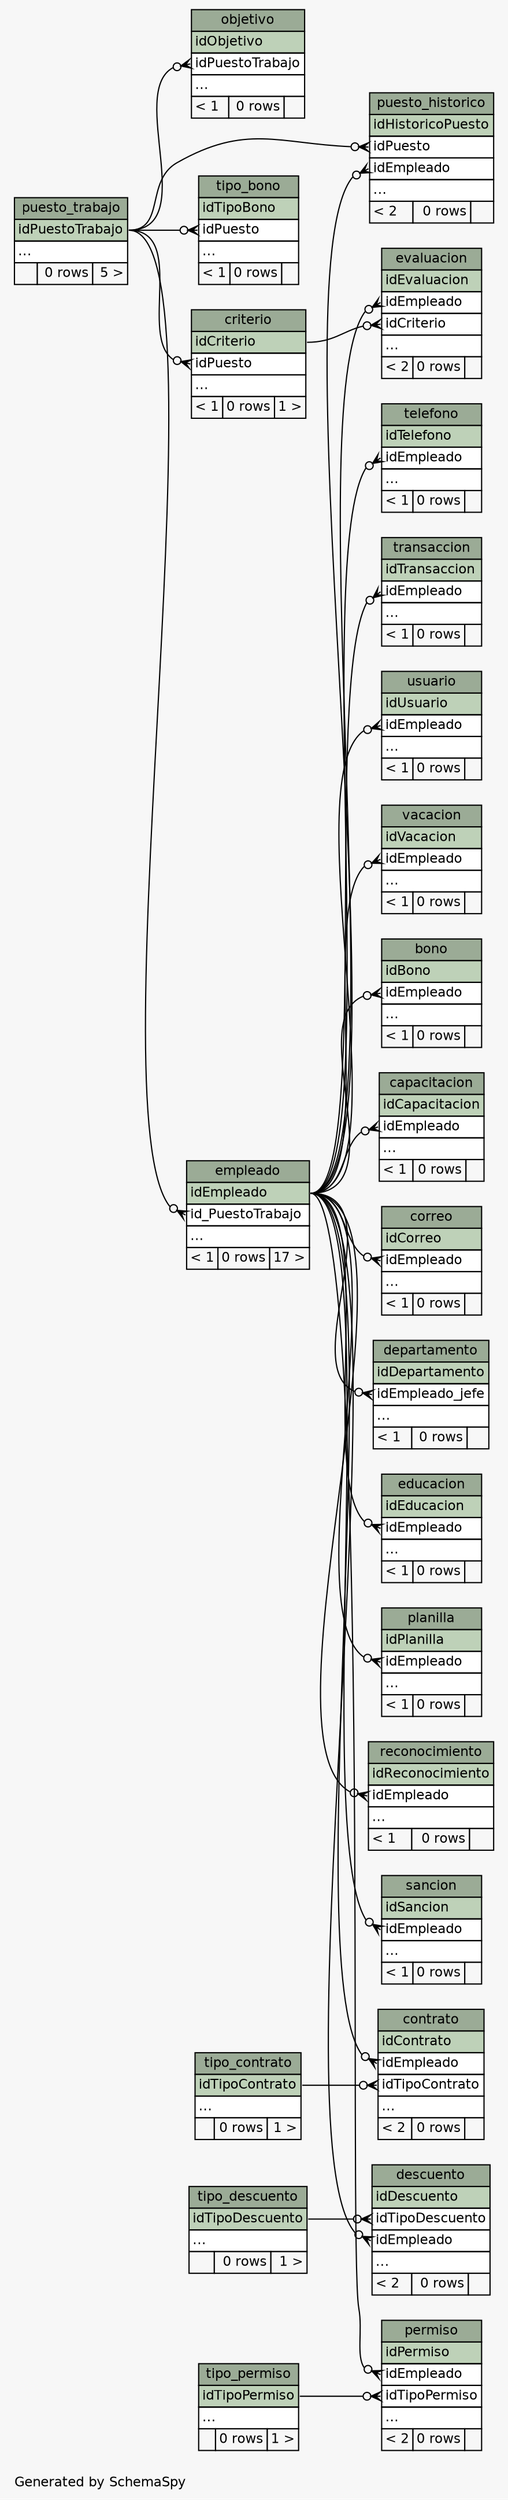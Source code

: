 // dot 2.26.3 on Linux 3.2.0-4-686-pae
// SchemaSpy rev 590
digraph "compactRelationshipsDiagram" {
  graph [
    rankdir="RL"
    bgcolor="#f7f7f7"
    label="\nGenerated by SchemaSpy"
    labeljust="l"
    nodesep="0.18"
    ranksep="0.46"
    fontname="Helvetica"
    fontsize="11"
  ];
  node [
    fontname="Helvetica"
    fontsize="11"
    shape="plaintext"
  ];
  edge [
    arrowsize="0.8"
  ];
  "bono" [
    label=<
    <TABLE BORDER="0" CELLBORDER="1" CELLSPACING="0" BGCOLOR="#ffffff">
      <TR><TD COLSPAN="3" BGCOLOR="#9bab96" ALIGN="CENTER">bono</TD></TR>
      <TR><TD PORT="idBono" COLSPAN="3" BGCOLOR="#bed1b8" ALIGN="LEFT">idBono</TD></TR>
      <TR><TD PORT="idEmpleado" COLSPAN="3" ALIGN="LEFT">idEmpleado</TD></TR>
      <TR><TD PORT="elipses" COLSPAN="3" ALIGN="LEFT">...</TD></TR>
      <TR><TD ALIGN="LEFT" BGCOLOR="#f7f7f7">&lt; 1</TD><TD ALIGN="RIGHT" BGCOLOR="#f7f7f7">0 rows</TD><TD ALIGN="RIGHT" BGCOLOR="#f7f7f7">  </TD></TR>
    </TABLE>>
    URL="tables/bono.html"
    tooltip="bono"
  ];
  "capacitacion" [
    label=<
    <TABLE BORDER="0" CELLBORDER="1" CELLSPACING="0" BGCOLOR="#ffffff">
      <TR><TD COLSPAN="3" BGCOLOR="#9bab96" ALIGN="CENTER">capacitacion</TD></TR>
      <TR><TD PORT="idCapacitacion" COLSPAN="3" BGCOLOR="#bed1b8" ALIGN="LEFT">idCapacitacion</TD></TR>
      <TR><TD PORT="idEmpleado" COLSPAN="3" ALIGN="LEFT">idEmpleado</TD></TR>
      <TR><TD PORT="elipses" COLSPAN="3" ALIGN="LEFT">...</TD></TR>
      <TR><TD ALIGN="LEFT" BGCOLOR="#f7f7f7">&lt; 1</TD><TD ALIGN="RIGHT" BGCOLOR="#f7f7f7">0 rows</TD><TD ALIGN="RIGHT" BGCOLOR="#f7f7f7">  </TD></TR>
    </TABLE>>
    URL="tables/capacitacion.html"
    tooltip="capacitacion"
  ];
  "contrato" [
    label=<
    <TABLE BORDER="0" CELLBORDER="1" CELLSPACING="0" BGCOLOR="#ffffff">
      <TR><TD COLSPAN="3" BGCOLOR="#9bab96" ALIGN="CENTER">contrato</TD></TR>
      <TR><TD PORT="idContrato" COLSPAN="3" BGCOLOR="#bed1b8" ALIGN="LEFT">idContrato</TD></TR>
      <TR><TD PORT="idEmpleado" COLSPAN="3" ALIGN="LEFT">idEmpleado</TD></TR>
      <TR><TD PORT="idTipoContrato" COLSPAN="3" ALIGN="LEFT">idTipoContrato</TD></TR>
      <TR><TD PORT="elipses" COLSPAN="3" ALIGN="LEFT">...</TD></TR>
      <TR><TD ALIGN="LEFT" BGCOLOR="#f7f7f7">&lt; 2</TD><TD ALIGN="RIGHT" BGCOLOR="#f7f7f7">0 rows</TD><TD ALIGN="RIGHT" BGCOLOR="#f7f7f7">  </TD></TR>
    </TABLE>>
    URL="tables/contrato.html"
    tooltip="contrato"
  ];
  "correo" [
    label=<
    <TABLE BORDER="0" CELLBORDER="1" CELLSPACING="0" BGCOLOR="#ffffff">
      <TR><TD COLSPAN="3" BGCOLOR="#9bab96" ALIGN="CENTER">correo</TD></TR>
      <TR><TD PORT="idCorreo" COLSPAN="3" BGCOLOR="#bed1b8" ALIGN="LEFT">idCorreo</TD></TR>
      <TR><TD PORT="idEmpleado" COLSPAN="3" ALIGN="LEFT">idEmpleado</TD></TR>
      <TR><TD PORT="elipses" COLSPAN="3" ALIGN="LEFT">...</TD></TR>
      <TR><TD ALIGN="LEFT" BGCOLOR="#f7f7f7">&lt; 1</TD><TD ALIGN="RIGHT" BGCOLOR="#f7f7f7">0 rows</TD><TD ALIGN="RIGHT" BGCOLOR="#f7f7f7">  </TD></TR>
    </TABLE>>
    URL="tables/correo.html"
    tooltip="correo"
  ];
  "criterio" [
    label=<
    <TABLE BORDER="0" CELLBORDER="1" CELLSPACING="0" BGCOLOR="#ffffff">
      <TR><TD COLSPAN="3" BGCOLOR="#9bab96" ALIGN="CENTER">criterio</TD></TR>
      <TR><TD PORT="idCriterio" COLSPAN="3" BGCOLOR="#bed1b8" ALIGN="LEFT">idCriterio</TD></TR>
      <TR><TD PORT="idPuesto" COLSPAN="3" ALIGN="LEFT">idPuesto</TD></TR>
      <TR><TD PORT="elipses" COLSPAN="3" ALIGN="LEFT">...</TD></TR>
      <TR><TD ALIGN="LEFT" BGCOLOR="#f7f7f7">&lt; 1</TD><TD ALIGN="RIGHT" BGCOLOR="#f7f7f7">0 rows</TD><TD ALIGN="RIGHT" BGCOLOR="#f7f7f7">1 &gt;</TD></TR>
    </TABLE>>
    URL="tables/criterio.html"
    tooltip="criterio"
  ];
  "departamento" [
    label=<
    <TABLE BORDER="0" CELLBORDER="1" CELLSPACING="0" BGCOLOR="#ffffff">
      <TR><TD COLSPAN="3" BGCOLOR="#9bab96" ALIGN="CENTER">departamento</TD></TR>
      <TR><TD PORT="idDepartamento" COLSPAN="3" BGCOLOR="#bed1b8" ALIGN="LEFT">idDepartamento</TD></TR>
      <TR><TD PORT="idEmpleado_jefe" COLSPAN="3" ALIGN="LEFT">idEmpleado_jefe</TD></TR>
      <TR><TD PORT="elipses" COLSPAN="3" ALIGN="LEFT">...</TD></TR>
      <TR><TD ALIGN="LEFT" BGCOLOR="#f7f7f7">&lt; 1</TD><TD ALIGN="RIGHT" BGCOLOR="#f7f7f7">0 rows</TD><TD ALIGN="RIGHT" BGCOLOR="#f7f7f7">  </TD></TR>
    </TABLE>>
    URL="tables/departamento.html"
    tooltip="departamento"
  ];
  "descuento" [
    label=<
    <TABLE BORDER="0" CELLBORDER="1" CELLSPACING="0" BGCOLOR="#ffffff">
      <TR><TD COLSPAN="3" BGCOLOR="#9bab96" ALIGN="CENTER">descuento</TD></TR>
      <TR><TD PORT="idDescuento" COLSPAN="3" BGCOLOR="#bed1b8" ALIGN="LEFT">idDescuento</TD></TR>
      <TR><TD PORT="idTipoDescuento" COLSPAN="3" ALIGN="LEFT">idTipoDescuento</TD></TR>
      <TR><TD PORT="idEmpleado" COLSPAN="3" ALIGN="LEFT">idEmpleado</TD></TR>
      <TR><TD PORT="elipses" COLSPAN="3" ALIGN="LEFT">...</TD></TR>
      <TR><TD ALIGN="LEFT" BGCOLOR="#f7f7f7">&lt; 2</TD><TD ALIGN="RIGHT" BGCOLOR="#f7f7f7">0 rows</TD><TD ALIGN="RIGHT" BGCOLOR="#f7f7f7">  </TD></TR>
    </TABLE>>
    URL="tables/descuento.html"
    tooltip="descuento"
  ];
  "educacion" [
    label=<
    <TABLE BORDER="0" CELLBORDER="1" CELLSPACING="0" BGCOLOR="#ffffff">
      <TR><TD COLSPAN="3" BGCOLOR="#9bab96" ALIGN="CENTER">educacion</TD></TR>
      <TR><TD PORT="idEducacion" COLSPAN="3" BGCOLOR="#bed1b8" ALIGN="LEFT">idEducacion</TD></TR>
      <TR><TD PORT="idEmpleado" COLSPAN="3" ALIGN="LEFT">idEmpleado</TD></TR>
      <TR><TD PORT="elipses" COLSPAN="3" ALIGN="LEFT">...</TD></TR>
      <TR><TD ALIGN="LEFT" BGCOLOR="#f7f7f7">&lt; 1</TD><TD ALIGN="RIGHT" BGCOLOR="#f7f7f7">0 rows</TD><TD ALIGN="RIGHT" BGCOLOR="#f7f7f7">  </TD></TR>
    </TABLE>>
    URL="tables/educacion.html"
    tooltip="educacion"
  ];
  "empleado" [
    label=<
    <TABLE BORDER="0" CELLBORDER="1" CELLSPACING="0" BGCOLOR="#ffffff">
      <TR><TD COLSPAN="3" BGCOLOR="#9bab96" ALIGN="CENTER">empleado</TD></TR>
      <TR><TD PORT="idEmpleado" COLSPAN="3" BGCOLOR="#bed1b8" ALIGN="LEFT">idEmpleado</TD></TR>
      <TR><TD PORT="id_PuestoTrabajo" COLSPAN="3" ALIGN="LEFT">id_PuestoTrabajo</TD></TR>
      <TR><TD PORT="elipses" COLSPAN="3" ALIGN="LEFT">...</TD></TR>
      <TR><TD ALIGN="LEFT" BGCOLOR="#f7f7f7">&lt; 1</TD><TD ALIGN="RIGHT" BGCOLOR="#f7f7f7">0 rows</TD><TD ALIGN="RIGHT" BGCOLOR="#f7f7f7">17 &gt;</TD></TR>
    </TABLE>>
    URL="tables/empleado.html"
    tooltip="empleado"
  ];
  "evaluacion" [
    label=<
    <TABLE BORDER="0" CELLBORDER="1" CELLSPACING="0" BGCOLOR="#ffffff">
      <TR><TD COLSPAN="3" BGCOLOR="#9bab96" ALIGN="CENTER">evaluacion</TD></TR>
      <TR><TD PORT="idEvaluacion" COLSPAN="3" BGCOLOR="#bed1b8" ALIGN="LEFT">idEvaluacion</TD></TR>
      <TR><TD PORT="idEmpleado" COLSPAN="3" ALIGN="LEFT">idEmpleado</TD></TR>
      <TR><TD PORT="idCriterio" COLSPAN="3" ALIGN="LEFT">idCriterio</TD></TR>
      <TR><TD PORT="elipses" COLSPAN="3" ALIGN="LEFT">...</TD></TR>
      <TR><TD ALIGN="LEFT" BGCOLOR="#f7f7f7">&lt; 2</TD><TD ALIGN="RIGHT" BGCOLOR="#f7f7f7">0 rows</TD><TD ALIGN="RIGHT" BGCOLOR="#f7f7f7">  </TD></TR>
    </TABLE>>
    URL="tables/evaluacion.html"
    tooltip="evaluacion"
  ];
  "objetivo" [
    label=<
    <TABLE BORDER="0" CELLBORDER="1" CELLSPACING="0" BGCOLOR="#ffffff">
      <TR><TD COLSPAN="3" BGCOLOR="#9bab96" ALIGN="CENTER">objetivo</TD></TR>
      <TR><TD PORT="idObjetivo" COLSPAN="3" BGCOLOR="#bed1b8" ALIGN="LEFT">idObjetivo</TD></TR>
      <TR><TD PORT="idPuestoTrabajo" COLSPAN="3" ALIGN="LEFT">idPuestoTrabajo</TD></TR>
      <TR><TD PORT="elipses" COLSPAN="3" ALIGN="LEFT">...</TD></TR>
      <TR><TD ALIGN="LEFT" BGCOLOR="#f7f7f7">&lt; 1</TD><TD ALIGN="RIGHT" BGCOLOR="#f7f7f7">0 rows</TD><TD ALIGN="RIGHT" BGCOLOR="#f7f7f7">  </TD></TR>
    </TABLE>>
    URL="tables/objetivo.html"
    tooltip="objetivo"
  ];
  "permiso" [
    label=<
    <TABLE BORDER="0" CELLBORDER="1" CELLSPACING="0" BGCOLOR="#ffffff">
      <TR><TD COLSPAN="3" BGCOLOR="#9bab96" ALIGN="CENTER">permiso</TD></TR>
      <TR><TD PORT="idPermiso" COLSPAN="3" BGCOLOR="#bed1b8" ALIGN="LEFT">idPermiso</TD></TR>
      <TR><TD PORT="idEmpleado" COLSPAN="3" ALIGN="LEFT">idEmpleado</TD></TR>
      <TR><TD PORT="idTipoPermiso" COLSPAN="3" ALIGN="LEFT">idTipoPermiso</TD></TR>
      <TR><TD PORT="elipses" COLSPAN="3" ALIGN="LEFT">...</TD></TR>
      <TR><TD ALIGN="LEFT" BGCOLOR="#f7f7f7">&lt; 2</TD><TD ALIGN="RIGHT" BGCOLOR="#f7f7f7">0 rows</TD><TD ALIGN="RIGHT" BGCOLOR="#f7f7f7">  </TD></TR>
    </TABLE>>
    URL="tables/permiso.html"
    tooltip="permiso"
  ];
  "planilla" [
    label=<
    <TABLE BORDER="0" CELLBORDER="1" CELLSPACING="0" BGCOLOR="#ffffff">
      <TR><TD COLSPAN="3" BGCOLOR="#9bab96" ALIGN="CENTER">planilla</TD></TR>
      <TR><TD PORT="idPlanilla" COLSPAN="3" BGCOLOR="#bed1b8" ALIGN="LEFT">idPlanilla</TD></TR>
      <TR><TD PORT="idEmpleado" COLSPAN="3" ALIGN="LEFT">idEmpleado</TD></TR>
      <TR><TD PORT="elipses" COLSPAN="3" ALIGN="LEFT">...</TD></TR>
      <TR><TD ALIGN="LEFT" BGCOLOR="#f7f7f7">&lt; 1</TD><TD ALIGN="RIGHT" BGCOLOR="#f7f7f7">0 rows</TD><TD ALIGN="RIGHT" BGCOLOR="#f7f7f7">  </TD></TR>
    </TABLE>>
    URL="tables/planilla.html"
    tooltip="planilla"
  ];
  "puesto_historico" [
    label=<
    <TABLE BORDER="0" CELLBORDER="1" CELLSPACING="0" BGCOLOR="#ffffff">
      <TR><TD COLSPAN="3" BGCOLOR="#9bab96" ALIGN="CENTER">puesto_historico</TD></TR>
      <TR><TD PORT="idHistoricoPuesto" COLSPAN="3" BGCOLOR="#bed1b8" ALIGN="LEFT">idHistoricoPuesto</TD></TR>
      <TR><TD PORT="idPuesto" COLSPAN="3" ALIGN="LEFT">idPuesto</TD></TR>
      <TR><TD PORT="idEmpleado" COLSPAN="3" ALIGN="LEFT">idEmpleado</TD></TR>
      <TR><TD PORT="elipses" COLSPAN="3" ALIGN="LEFT">...</TD></TR>
      <TR><TD ALIGN="LEFT" BGCOLOR="#f7f7f7">&lt; 2</TD><TD ALIGN="RIGHT" BGCOLOR="#f7f7f7">0 rows</TD><TD ALIGN="RIGHT" BGCOLOR="#f7f7f7">  </TD></TR>
    </TABLE>>
    URL="tables/puesto_historico.html"
    tooltip="puesto_historico"
  ];
  "puesto_trabajo" [
    label=<
    <TABLE BORDER="0" CELLBORDER="1" CELLSPACING="0" BGCOLOR="#ffffff">
      <TR><TD COLSPAN="3" BGCOLOR="#9bab96" ALIGN="CENTER">puesto_trabajo</TD></TR>
      <TR><TD PORT="idPuestoTrabajo" COLSPAN="3" BGCOLOR="#bed1b8" ALIGN="LEFT">idPuestoTrabajo</TD></TR>
      <TR><TD PORT="elipses" COLSPAN="3" ALIGN="LEFT">...</TD></TR>
      <TR><TD ALIGN="LEFT" BGCOLOR="#f7f7f7">  </TD><TD ALIGN="RIGHT" BGCOLOR="#f7f7f7">0 rows</TD><TD ALIGN="RIGHT" BGCOLOR="#f7f7f7">5 &gt;</TD></TR>
    </TABLE>>
    URL="tables/puesto_trabajo.html"
    tooltip="puesto_trabajo"
  ];
  "reconocimiento" [
    label=<
    <TABLE BORDER="0" CELLBORDER="1" CELLSPACING="0" BGCOLOR="#ffffff">
      <TR><TD COLSPAN="3" BGCOLOR="#9bab96" ALIGN="CENTER">reconocimiento</TD></TR>
      <TR><TD PORT="idReconocimiento" COLSPAN="3" BGCOLOR="#bed1b8" ALIGN="LEFT">idReconocimiento</TD></TR>
      <TR><TD PORT="idEmpleado" COLSPAN="3" ALIGN="LEFT">idEmpleado</TD></TR>
      <TR><TD PORT="elipses" COLSPAN="3" ALIGN="LEFT">...</TD></TR>
      <TR><TD ALIGN="LEFT" BGCOLOR="#f7f7f7">&lt; 1</TD><TD ALIGN="RIGHT" BGCOLOR="#f7f7f7">0 rows</TD><TD ALIGN="RIGHT" BGCOLOR="#f7f7f7">  </TD></TR>
    </TABLE>>
    URL="tables/reconocimiento.html"
    tooltip="reconocimiento"
  ];
  "sancion" [
    label=<
    <TABLE BORDER="0" CELLBORDER="1" CELLSPACING="0" BGCOLOR="#ffffff">
      <TR><TD COLSPAN="3" BGCOLOR="#9bab96" ALIGN="CENTER">sancion</TD></TR>
      <TR><TD PORT="idSancion" COLSPAN="3" BGCOLOR="#bed1b8" ALIGN="LEFT">idSancion</TD></TR>
      <TR><TD PORT="idEmpleado" COLSPAN="3" ALIGN="LEFT">idEmpleado</TD></TR>
      <TR><TD PORT="elipses" COLSPAN="3" ALIGN="LEFT">...</TD></TR>
      <TR><TD ALIGN="LEFT" BGCOLOR="#f7f7f7">&lt; 1</TD><TD ALIGN="RIGHT" BGCOLOR="#f7f7f7">0 rows</TD><TD ALIGN="RIGHT" BGCOLOR="#f7f7f7">  </TD></TR>
    </TABLE>>
    URL="tables/sancion.html"
    tooltip="sancion"
  ];
  "telefono" [
    label=<
    <TABLE BORDER="0" CELLBORDER="1" CELLSPACING="0" BGCOLOR="#ffffff">
      <TR><TD COLSPAN="3" BGCOLOR="#9bab96" ALIGN="CENTER">telefono</TD></TR>
      <TR><TD PORT="idTelefono" COLSPAN="3" BGCOLOR="#bed1b8" ALIGN="LEFT">idTelefono</TD></TR>
      <TR><TD PORT="idEmpleado" COLSPAN="3" ALIGN="LEFT">idEmpleado</TD></TR>
      <TR><TD PORT="elipses" COLSPAN="3" ALIGN="LEFT">...</TD></TR>
      <TR><TD ALIGN="LEFT" BGCOLOR="#f7f7f7">&lt; 1</TD><TD ALIGN="RIGHT" BGCOLOR="#f7f7f7">0 rows</TD><TD ALIGN="RIGHT" BGCOLOR="#f7f7f7">  </TD></TR>
    </TABLE>>
    URL="tables/telefono.html"
    tooltip="telefono"
  ];
  "tipo_bono" [
    label=<
    <TABLE BORDER="0" CELLBORDER="1" CELLSPACING="0" BGCOLOR="#ffffff">
      <TR><TD COLSPAN="3" BGCOLOR="#9bab96" ALIGN="CENTER">tipo_bono</TD></TR>
      <TR><TD PORT="idTipoBono" COLSPAN="3" BGCOLOR="#bed1b8" ALIGN="LEFT">idTipoBono</TD></TR>
      <TR><TD PORT="idPuesto" COLSPAN="3" ALIGN="LEFT">idPuesto</TD></TR>
      <TR><TD PORT="elipses" COLSPAN="3" ALIGN="LEFT">...</TD></TR>
      <TR><TD ALIGN="LEFT" BGCOLOR="#f7f7f7">&lt; 1</TD><TD ALIGN="RIGHT" BGCOLOR="#f7f7f7">0 rows</TD><TD ALIGN="RIGHT" BGCOLOR="#f7f7f7">  </TD></TR>
    </TABLE>>
    URL="tables/tipo_bono.html"
    tooltip="tipo_bono"
  ];
  "tipo_contrato" [
    label=<
    <TABLE BORDER="0" CELLBORDER="1" CELLSPACING="0" BGCOLOR="#ffffff">
      <TR><TD COLSPAN="3" BGCOLOR="#9bab96" ALIGN="CENTER">tipo_contrato</TD></TR>
      <TR><TD PORT="idTipoContrato" COLSPAN="3" BGCOLOR="#bed1b8" ALIGN="LEFT">idTipoContrato</TD></TR>
      <TR><TD PORT="elipses" COLSPAN="3" ALIGN="LEFT">...</TD></TR>
      <TR><TD ALIGN="LEFT" BGCOLOR="#f7f7f7">  </TD><TD ALIGN="RIGHT" BGCOLOR="#f7f7f7">0 rows</TD><TD ALIGN="RIGHT" BGCOLOR="#f7f7f7">1 &gt;</TD></TR>
    </TABLE>>
    URL="tables/tipo_contrato.html"
    tooltip="tipo_contrato"
  ];
  "tipo_descuento" [
    label=<
    <TABLE BORDER="0" CELLBORDER="1" CELLSPACING="0" BGCOLOR="#ffffff">
      <TR><TD COLSPAN="3" BGCOLOR="#9bab96" ALIGN="CENTER">tipo_descuento</TD></TR>
      <TR><TD PORT="idTipoDescuento" COLSPAN="3" BGCOLOR="#bed1b8" ALIGN="LEFT">idTipoDescuento</TD></TR>
      <TR><TD PORT="elipses" COLSPAN="3" ALIGN="LEFT">...</TD></TR>
      <TR><TD ALIGN="LEFT" BGCOLOR="#f7f7f7">  </TD><TD ALIGN="RIGHT" BGCOLOR="#f7f7f7">0 rows</TD><TD ALIGN="RIGHT" BGCOLOR="#f7f7f7">1 &gt;</TD></TR>
    </TABLE>>
    URL="tables/tipo_descuento.html"
    tooltip="tipo_descuento"
  ];
  "tipo_permiso" [
    label=<
    <TABLE BORDER="0" CELLBORDER="1" CELLSPACING="0" BGCOLOR="#ffffff">
      <TR><TD COLSPAN="3" BGCOLOR="#9bab96" ALIGN="CENTER">tipo_permiso</TD></TR>
      <TR><TD PORT="idTipoPermiso" COLSPAN="3" BGCOLOR="#bed1b8" ALIGN="LEFT">idTipoPermiso</TD></TR>
      <TR><TD PORT="elipses" COLSPAN="3" ALIGN="LEFT">...</TD></TR>
      <TR><TD ALIGN="LEFT" BGCOLOR="#f7f7f7">  </TD><TD ALIGN="RIGHT" BGCOLOR="#f7f7f7">0 rows</TD><TD ALIGN="RIGHT" BGCOLOR="#f7f7f7">1 &gt;</TD></TR>
    </TABLE>>
    URL="tables/tipo_permiso.html"
    tooltip="tipo_permiso"
  ];
  "transaccion" [
    label=<
    <TABLE BORDER="0" CELLBORDER="1" CELLSPACING="0" BGCOLOR="#ffffff">
      <TR><TD COLSPAN="3" BGCOLOR="#9bab96" ALIGN="CENTER">transaccion</TD></TR>
      <TR><TD PORT="idTransaccion" COLSPAN="3" BGCOLOR="#bed1b8" ALIGN="LEFT">idTransaccion</TD></TR>
      <TR><TD PORT="idEmpleado" COLSPAN="3" ALIGN="LEFT">idEmpleado</TD></TR>
      <TR><TD PORT="elipses" COLSPAN="3" ALIGN="LEFT">...</TD></TR>
      <TR><TD ALIGN="LEFT" BGCOLOR="#f7f7f7">&lt; 1</TD><TD ALIGN="RIGHT" BGCOLOR="#f7f7f7">0 rows</TD><TD ALIGN="RIGHT" BGCOLOR="#f7f7f7">  </TD></TR>
    </TABLE>>
    URL="tables/transaccion.html"
    tooltip="transaccion"
  ];
  "usuario" [
    label=<
    <TABLE BORDER="0" CELLBORDER="1" CELLSPACING="0" BGCOLOR="#ffffff">
      <TR><TD COLSPAN="3" BGCOLOR="#9bab96" ALIGN="CENTER">usuario</TD></TR>
      <TR><TD PORT="idUsuario" COLSPAN="3" BGCOLOR="#bed1b8" ALIGN="LEFT">idUsuario</TD></TR>
      <TR><TD PORT="idEmpleado" COLSPAN="3" ALIGN="LEFT">idEmpleado</TD></TR>
      <TR><TD PORT="elipses" COLSPAN="3" ALIGN="LEFT">...</TD></TR>
      <TR><TD ALIGN="LEFT" BGCOLOR="#f7f7f7">&lt; 1</TD><TD ALIGN="RIGHT" BGCOLOR="#f7f7f7">0 rows</TD><TD ALIGN="RIGHT" BGCOLOR="#f7f7f7">  </TD></TR>
    </TABLE>>
    URL="tables/usuario.html"
    tooltip="usuario"
  ];
  "vacacion" [
    label=<
    <TABLE BORDER="0" CELLBORDER="1" CELLSPACING="0" BGCOLOR="#ffffff">
      <TR><TD COLSPAN="3" BGCOLOR="#9bab96" ALIGN="CENTER">vacacion</TD></TR>
      <TR><TD PORT="idVacacion" COLSPAN="3" BGCOLOR="#bed1b8" ALIGN="LEFT">idVacacion</TD></TR>
      <TR><TD PORT="idEmpleado" COLSPAN="3" ALIGN="LEFT">idEmpleado</TD></TR>
      <TR><TD PORT="elipses" COLSPAN="3" ALIGN="LEFT">...</TD></TR>
      <TR><TD ALIGN="LEFT" BGCOLOR="#f7f7f7">&lt; 1</TD><TD ALIGN="RIGHT" BGCOLOR="#f7f7f7">0 rows</TD><TD ALIGN="RIGHT" BGCOLOR="#f7f7f7">  </TD></TR>
    </TABLE>>
    URL="tables/vacacion.html"
    tooltip="vacacion"
  ];
  "bono":"idEmpleado":w -> "empleado":"idEmpleado":e [arrowhead=none dir=back arrowtail=crowodot];
  "capacitacion":"idEmpleado":w -> "empleado":"idEmpleado":e [arrowhead=none dir=back arrowtail=crowodot];
  "contrato":"idEmpleado":w -> "empleado":"idEmpleado":e [arrowhead=none dir=back arrowtail=crowodot];
  "contrato":"idTipoContrato":w -> "tipo_contrato":"idTipoContrato":e [arrowhead=none dir=back arrowtail=crowodot];
  "correo":"idEmpleado":w -> "empleado":"idEmpleado":e [arrowhead=none dir=back arrowtail=crowodot];
  "criterio":"idPuesto":w -> "puesto_trabajo":"idPuestoTrabajo":e [arrowhead=none dir=back arrowtail=crowodot];
  "departamento":"idEmpleado_jefe":w -> "empleado":"idEmpleado":e [arrowhead=none dir=back arrowtail=crowodot];
  "descuento":"idEmpleado":w -> "empleado":"idEmpleado":e [arrowhead=none dir=back arrowtail=crowodot];
  "descuento":"idTipoDescuento":w -> "tipo_descuento":"idTipoDescuento":e [arrowhead=none dir=back arrowtail=crowodot];
  "educacion":"idEmpleado":w -> "empleado":"idEmpleado":e [arrowhead=none dir=back arrowtail=crowodot];
  "empleado":"id_PuestoTrabajo":w -> "puesto_trabajo":"idPuestoTrabajo":e [arrowhead=none dir=back arrowtail=crowodot];
  "evaluacion":"idCriterio":w -> "criterio":"idCriterio":e [arrowhead=none dir=back arrowtail=crowodot];
  "evaluacion":"idEmpleado":w -> "empleado":"idEmpleado":e [arrowhead=none dir=back arrowtail=crowodot];
  "objetivo":"idPuestoTrabajo":w -> "puesto_trabajo":"idPuestoTrabajo":e [arrowhead=none dir=back arrowtail=crowodot];
  "permiso":"idEmpleado":w -> "empleado":"idEmpleado":e [arrowhead=none dir=back arrowtail=crowodot];
  "permiso":"idTipoPermiso":w -> "tipo_permiso":"idTipoPermiso":e [arrowhead=none dir=back arrowtail=crowodot];
  "planilla":"idEmpleado":w -> "empleado":"idEmpleado":e [arrowhead=none dir=back arrowtail=crowodot];
  "puesto_historico":"idEmpleado":w -> "empleado":"idEmpleado":e [arrowhead=none dir=back arrowtail=crowodot];
  "puesto_historico":"idPuesto":w -> "puesto_trabajo":"idPuestoTrabajo":e [arrowhead=none dir=back arrowtail=crowodot];
  "reconocimiento":"idEmpleado":w -> "empleado":"idEmpleado":e [arrowhead=none dir=back arrowtail=crowodot];
  "sancion":"idEmpleado":w -> "empleado":"idEmpleado":e [arrowhead=none dir=back arrowtail=crowodot];
  "telefono":"idEmpleado":w -> "empleado":"idEmpleado":e [arrowhead=none dir=back arrowtail=crowodot];
  "tipo_bono":"idPuesto":w -> "puesto_trabajo":"idPuestoTrabajo":e [arrowhead=none dir=back arrowtail=crowodot];
  "transaccion":"idEmpleado":w -> "empleado":"idEmpleado":e [arrowhead=none dir=back arrowtail=crowodot];
  "usuario":"idEmpleado":w -> "empleado":"idEmpleado":e [arrowhead=none dir=back arrowtail=crowodot];
  "vacacion":"idEmpleado":w -> "empleado":"idEmpleado":e [arrowhead=none dir=back arrowtail=crowodot];
}
